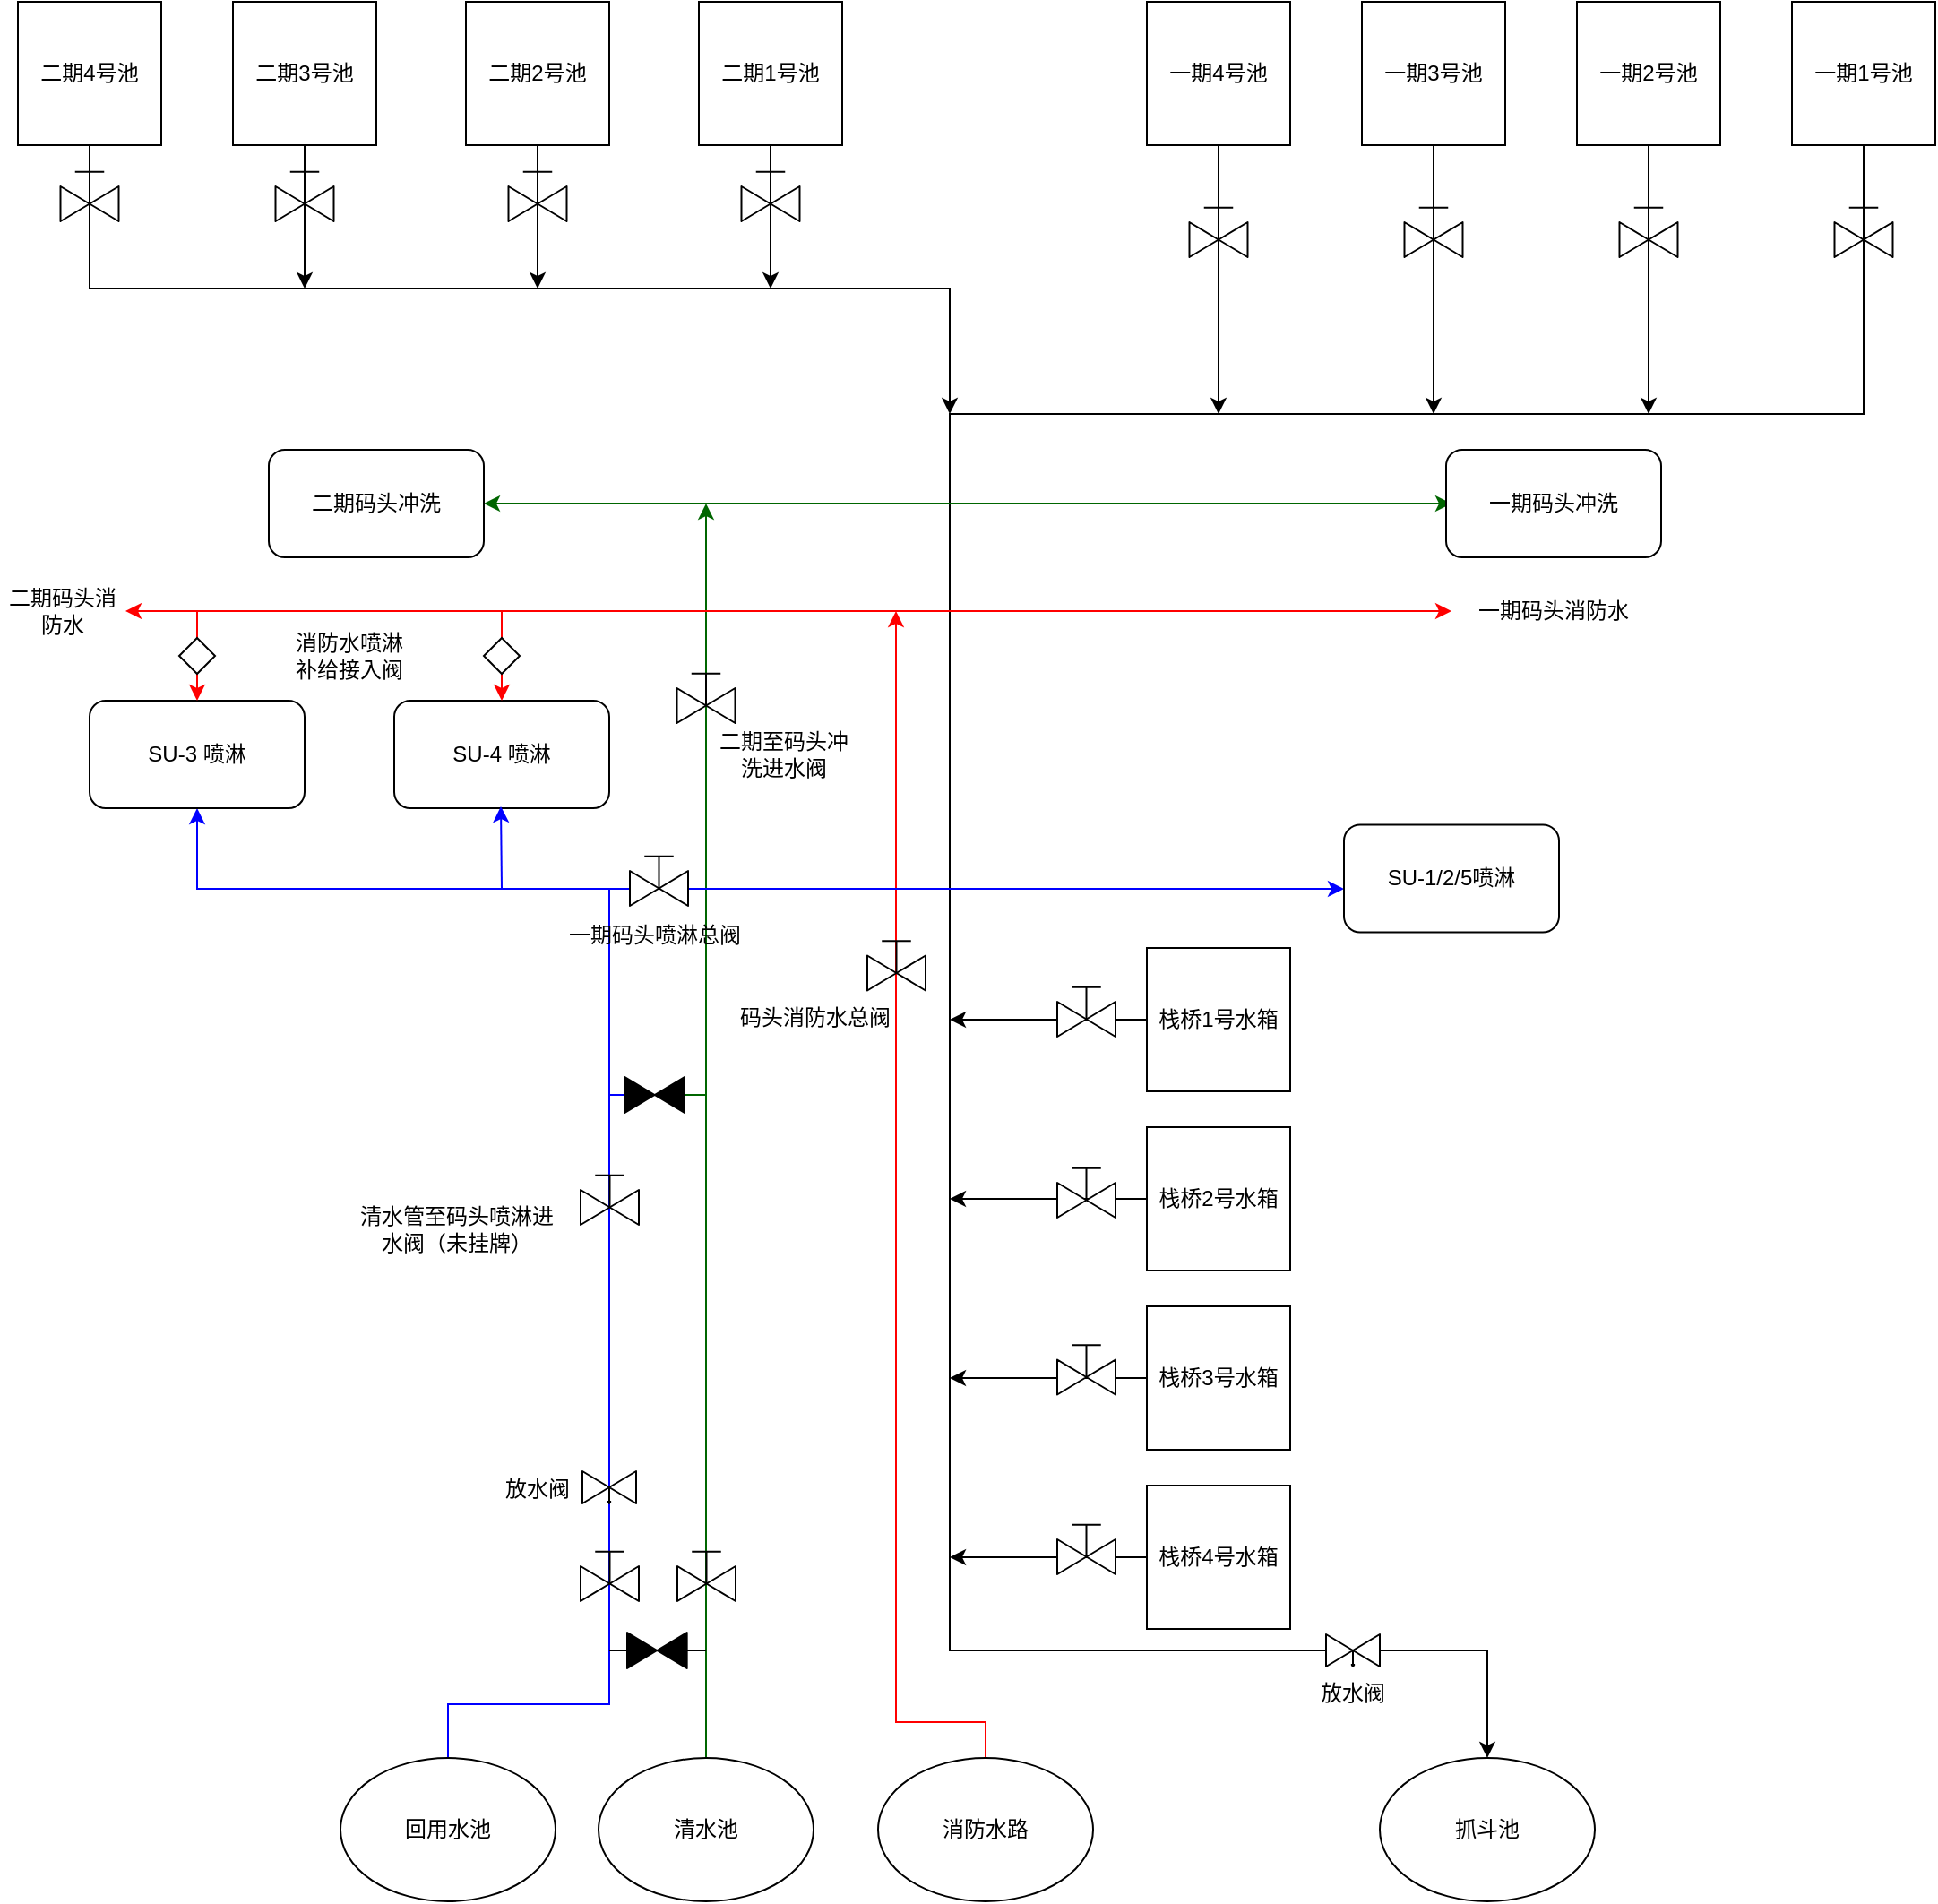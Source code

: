 <mxfile version="28.2.8">
  <diagram name="第 1 页" id="Vo9ke3K91HJbA7d8iazE">
    <mxGraphModel dx="1426" dy="785" grid="1" gridSize="10" guides="1" tooltips="1" connect="1" arrows="1" fold="1" page="1" pageScale="1" pageWidth="827" pageHeight="1169" math="0" shadow="0">
      <root>
        <mxCell id="0" />
        <mxCell id="1" parent="0" />
        <mxCell id="e1IWsJbD3PkFRO-2CS9D-8" style="edgeStyle=orthogonalEdgeStyle;rounded=0;orthogonalLoop=1;jettySize=auto;html=1;exitX=0.5;exitY=1;exitDx=0;exitDy=0;" parent="1" source="DEbx3k-RBi02xQSLn_eW-2" edge="1">
          <mxGeometry relative="1" as="geometry">
            <mxPoint x="550" y="250" as="targetPoint" />
            <Array as="points">
              <mxPoint x="70" y="180" />
              <mxPoint x="550" y="180" />
            </Array>
          </mxGeometry>
        </mxCell>
        <mxCell id="DEbx3k-RBi02xQSLn_eW-2" value="二期4号池" style="whiteSpace=wrap;html=1;aspect=fixed;" parent="1" vertex="1">
          <mxGeometry x="30" y="20" width="80" height="80" as="geometry" />
        </mxCell>
        <mxCell id="e1IWsJbD3PkFRO-2CS9D-9" style="edgeStyle=orthogonalEdgeStyle;rounded=0;orthogonalLoop=1;jettySize=auto;html=1;exitX=0.5;exitY=1;exitDx=0;exitDy=0;" parent="1" source="e1IWsJbD3PkFRO-2CS9D-1" edge="1">
          <mxGeometry relative="1" as="geometry">
            <mxPoint x="190" y="180" as="targetPoint" />
          </mxGeometry>
        </mxCell>
        <mxCell id="e1IWsJbD3PkFRO-2CS9D-1" value="二期3号池" style="whiteSpace=wrap;html=1;aspect=fixed;" parent="1" vertex="1">
          <mxGeometry x="150" y="20" width="80" height="80" as="geometry" />
        </mxCell>
        <mxCell id="e1IWsJbD3PkFRO-2CS9D-10" style="edgeStyle=orthogonalEdgeStyle;rounded=0;orthogonalLoop=1;jettySize=auto;html=1;exitX=0.5;exitY=1;exitDx=0;exitDy=0;" parent="1" source="e1IWsJbD3PkFRO-2CS9D-2" edge="1">
          <mxGeometry relative="1" as="geometry">
            <mxPoint x="320" y="180" as="targetPoint" />
          </mxGeometry>
        </mxCell>
        <mxCell id="e1IWsJbD3PkFRO-2CS9D-2" value="二期2号池" style="whiteSpace=wrap;html=1;aspect=fixed;" parent="1" vertex="1">
          <mxGeometry x="280" y="20" width="80" height="80" as="geometry" />
        </mxCell>
        <mxCell id="e1IWsJbD3PkFRO-2CS9D-11" style="edgeStyle=orthogonalEdgeStyle;rounded=0;orthogonalLoop=1;jettySize=auto;html=1;exitX=0.5;exitY=1;exitDx=0;exitDy=0;" parent="1" source="e1IWsJbD3PkFRO-2CS9D-3" edge="1">
          <mxGeometry relative="1" as="geometry">
            <mxPoint x="450" y="180" as="targetPoint" />
          </mxGeometry>
        </mxCell>
        <mxCell id="e1IWsJbD3PkFRO-2CS9D-3" value="二期1号池" style="whiteSpace=wrap;html=1;aspect=fixed;" parent="1" vertex="1">
          <mxGeometry x="410" y="20" width="80" height="80" as="geometry" />
        </mxCell>
        <mxCell id="e1IWsJbD3PkFRO-2CS9D-15" style="edgeStyle=orthogonalEdgeStyle;rounded=0;orthogonalLoop=1;jettySize=auto;html=1;exitX=0.5;exitY=1;exitDx=0;exitDy=0;" parent="1" source="e1IWsJbD3PkFRO-2CS9D-4" edge="1">
          <mxGeometry relative="1" as="geometry">
            <mxPoint x="700" y="250" as="targetPoint" />
          </mxGeometry>
        </mxCell>
        <mxCell id="e1IWsJbD3PkFRO-2CS9D-4" value="一期4号池" style="whiteSpace=wrap;html=1;aspect=fixed;" parent="1" vertex="1">
          <mxGeometry x="660" y="20" width="80" height="80" as="geometry" />
        </mxCell>
        <mxCell id="e1IWsJbD3PkFRO-2CS9D-14" style="edgeStyle=orthogonalEdgeStyle;rounded=0;orthogonalLoop=1;jettySize=auto;html=1;exitX=0.5;exitY=1;exitDx=0;exitDy=0;" parent="1" source="e1IWsJbD3PkFRO-2CS9D-5" edge="1">
          <mxGeometry relative="1" as="geometry">
            <mxPoint x="820" y="250" as="targetPoint" />
          </mxGeometry>
        </mxCell>
        <mxCell id="e1IWsJbD3PkFRO-2CS9D-5" value="一期3号池" style="whiteSpace=wrap;html=1;aspect=fixed;" parent="1" vertex="1">
          <mxGeometry x="780" y="20" width="80" height="80" as="geometry" />
        </mxCell>
        <mxCell id="e1IWsJbD3PkFRO-2CS9D-13" style="edgeStyle=orthogonalEdgeStyle;rounded=0;orthogonalLoop=1;jettySize=auto;html=1;exitX=0.5;exitY=1;exitDx=0;exitDy=0;" parent="1" source="e1IWsJbD3PkFRO-2CS9D-6" edge="1">
          <mxGeometry relative="1" as="geometry">
            <mxPoint x="940" y="250" as="targetPoint" />
          </mxGeometry>
        </mxCell>
        <mxCell id="e1IWsJbD3PkFRO-2CS9D-6" value="一期2号池" style="whiteSpace=wrap;html=1;aspect=fixed;" parent="1" vertex="1">
          <mxGeometry x="900" y="20" width="80" height="80" as="geometry" />
        </mxCell>
        <mxCell id="e1IWsJbD3PkFRO-2CS9D-12" style="edgeStyle=orthogonalEdgeStyle;rounded=0;orthogonalLoop=1;jettySize=auto;html=1;exitX=0.5;exitY=1;exitDx=0;exitDy=0;entryX=0.5;entryY=0;entryDx=0;entryDy=0;" parent="1" source="e1IWsJbD3PkFRO-2CS9D-7" target="e1IWsJbD3PkFRO-2CS9D-34" edge="1">
          <mxGeometry relative="1" as="geometry">
            <mxPoint x="550" y="930" as="targetPoint" />
            <Array as="points">
              <mxPoint x="1060" y="250" />
              <mxPoint x="550" y="250" />
              <mxPoint x="550" y="940" />
            </Array>
          </mxGeometry>
        </mxCell>
        <mxCell id="e1IWsJbD3PkFRO-2CS9D-7" value="一期1号池" style="whiteSpace=wrap;html=1;aspect=fixed;" parent="1" vertex="1">
          <mxGeometry x="1020" y="20" width="80" height="80" as="geometry" />
        </mxCell>
        <mxCell id="z3MOTtcASEHOVmJNfBGM-7" style="edgeStyle=orthogonalEdgeStyle;rounded=0;orthogonalLoop=1;jettySize=auto;html=1;entryX=0.5;entryY=1;entryDx=0;entryDy=0;strokeColor=#0000FF;" parent="1" target="z3MOTtcASEHOVmJNfBGM-2" edge="1">
          <mxGeometry relative="1" as="geometry">
            <Array as="points">
              <mxPoint x="270" y="970" />
              <mxPoint x="360" y="970" />
              <mxPoint x="360" y="515" />
              <mxPoint x="130" y="515" />
            </Array>
            <mxPoint x="270" y="1000" as="sourcePoint" />
          </mxGeometry>
        </mxCell>
        <mxCell id="e1IWsJbD3PkFRO-2CS9D-16" value="回用水池" style="ellipse;whiteSpace=wrap;html=1;" parent="1" vertex="1">
          <mxGeometry x="210" y="1000" width="120" height="80" as="geometry" />
        </mxCell>
        <mxCell id="z3MOTtcASEHOVmJNfBGM-8" style="edgeStyle=orthogonalEdgeStyle;rounded=0;orthogonalLoop=1;jettySize=auto;html=1;exitX=0.5;exitY=0;exitDx=0;exitDy=0;strokeColor=#006600;" parent="1" source="e1IWsJbD3PkFRO-2CS9D-17" edge="1">
          <mxGeometry relative="1" as="geometry">
            <mxPoint x="414" y="300" as="targetPoint" />
          </mxGeometry>
        </mxCell>
        <mxCell id="e1IWsJbD3PkFRO-2CS9D-17" value="清水池" style="ellipse;whiteSpace=wrap;html=1;" parent="1" vertex="1">
          <mxGeometry x="354" y="1000" width="120" height="80" as="geometry" />
        </mxCell>
        <mxCell id="e1IWsJbD3PkFRO-2CS9D-33" style="edgeStyle=orthogonalEdgeStyle;rounded=0;orthogonalLoop=1;jettySize=auto;html=1;exitX=0;exitY=0.5;exitDx=0;exitDy=0;" parent="1" source="e1IWsJbD3PkFRO-2CS9D-18" edge="1">
          <mxGeometry relative="1" as="geometry">
            <mxPoint x="550" y="888" as="targetPoint" />
          </mxGeometry>
        </mxCell>
        <mxCell id="e1IWsJbD3PkFRO-2CS9D-18" value="栈桥4号水箱" style="whiteSpace=wrap;html=1;aspect=fixed;" parent="1" vertex="1">
          <mxGeometry x="660" y="848" width="80" height="80" as="geometry" />
        </mxCell>
        <mxCell id="e1IWsJbD3PkFRO-2CS9D-31" style="edgeStyle=orthogonalEdgeStyle;rounded=0;orthogonalLoop=1;jettySize=auto;html=1;exitX=0;exitY=0.5;exitDx=0;exitDy=0;" parent="1" source="e1IWsJbD3PkFRO-2CS9D-21" edge="1">
          <mxGeometry relative="1" as="geometry">
            <mxPoint x="550" y="688" as="targetPoint" />
          </mxGeometry>
        </mxCell>
        <mxCell id="e1IWsJbD3PkFRO-2CS9D-21" value="栈桥2号水箱" style="whiteSpace=wrap;html=1;aspect=fixed;" parent="1" vertex="1">
          <mxGeometry x="660" y="648" width="80" height="80" as="geometry" />
        </mxCell>
        <mxCell id="e1IWsJbD3PkFRO-2CS9D-30" style="edgeStyle=orthogonalEdgeStyle;rounded=0;orthogonalLoop=1;jettySize=auto;html=1;exitX=0;exitY=0.5;exitDx=0;exitDy=0;" parent="1" source="e1IWsJbD3PkFRO-2CS9D-26" edge="1">
          <mxGeometry relative="1" as="geometry">
            <mxPoint x="550" y="588" as="targetPoint" />
          </mxGeometry>
        </mxCell>
        <mxCell id="e1IWsJbD3PkFRO-2CS9D-26" value="栈桥1号水箱" style="whiteSpace=wrap;html=1;aspect=fixed;" parent="1" vertex="1">
          <mxGeometry x="660" y="548" width="80" height="80" as="geometry" />
        </mxCell>
        <mxCell id="e1IWsJbD3PkFRO-2CS9D-32" style="edgeStyle=orthogonalEdgeStyle;rounded=0;orthogonalLoop=1;jettySize=auto;html=1;exitX=0;exitY=0.5;exitDx=0;exitDy=0;" parent="1" source="e1IWsJbD3PkFRO-2CS9D-27" edge="1">
          <mxGeometry relative="1" as="geometry">
            <mxPoint x="550" y="788" as="targetPoint" />
          </mxGeometry>
        </mxCell>
        <mxCell id="e1IWsJbD3PkFRO-2CS9D-27" value="栈桥3号水箱" style="whiteSpace=wrap;html=1;aspect=fixed;" parent="1" vertex="1">
          <mxGeometry x="660" y="748" width="80" height="80" as="geometry" />
        </mxCell>
        <mxCell id="e1IWsJbD3PkFRO-2CS9D-34" value="抓斗池" style="ellipse;whiteSpace=wrap;html=1;" parent="1" vertex="1">
          <mxGeometry x="790" y="1000" width="120" height="80" as="geometry" />
        </mxCell>
        <mxCell id="z3MOTtcASEHOVmJNfBGM-2" value="SU-3 喷淋" style="rounded=1;whiteSpace=wrap;html=1;" parent="1" vertex="1">
          <mxGeometry x="70" y="410" width="120" height="60" as="geometry" />
        </mxCell>
        <mxCell id="z3MOTtcASEHOVmJNfBGM-3" value="SU-4 喷淋" style="rounded=1;whiteSpace=wrap;html=1;" parent="1" vertex="1">
          <mxGeometry x="240" y="410" width="120" height="60" as="geometry" />
        </mxCell>
        <mxCell id="z3MOTtcASEHOVmJNfBGM-4" value="" style="endArrow=classic;html=1;rounded=0;entryX=0.5;entryY=1;entryDx=0;entryDy=0;strokeColor=#0000FF;" parent="1" edge="1">
          <mxGeometry width="50" height="50" relative="1" as="geometry">
            <mxPoint x="300" y="515" as="sourcePoint" />
            <mxPoint x="299.5" y="469" as="targetPoint" />
          </mxGeometry>
        </mxCell>
        <mxCell id="z3MOTtcASEHOVmJNfBGM-9" value="" style="endArrow=none;html=1;rounded=0;strokeColor=#0000FF;" parent="1" source="2-IeezzNG0sbmpi-8emS-7" edge="1">
          <mxGeometry width="50" height="50" relative="1" as="geometry">
            <mxPoint x="414" y="470" as="sourcePoint" />
            <mxPoint x="360" y="630" as="targetPoint" />
          </mxGeometry>
        </mxCell>
        <mxCell id="2-IeezzNG0sbmpi-8emS-2" style="edgeStyle=orthogonalEdgeStyle;rounded=0;orthogonalLoop=1;jettySize=auto;html=1;exitX=0.5;exitY=0;exitDx=0;exitDy=0;strokeColor=#FF0000;" parent="1" source="2-IeezzNG0sbmpi-8emS-1" edge="1">
          <mxGeometry relative="1" as="geometry">
            <mxPoint x="520" y="360" as="targetPoint" />
            <Array as="points">
              <mxPoint x="570" y="980" />
              <mxPoint x="520" y="980" />
              <mxPoint x="520" y="360" />
            </Array>
          </mxGeometry>
        </mxCell>
        <mxCell id="2-IeezzNG0sbmpi-8emS-1" value="消防水路" style="ellipse;whiteSpace=wrap;html=1;" parent="1" vertex="1">
          <mxGeometry x="510" y="1000" width="120" height="80" as="geometry" />
        </mxCell>
        <mxCell id="2-IeezzNG0sbmpi-8emS-3" value="" style="endArrow=none;html=1;rounded=0;" parent="1" source="2-IeezzNG0sbmpi-8emS-9" edge="1">
          <mxGeometry width="50" height="50" relative="1" as="geometry">
            <mxPoint x="414" y="940" as="sourcePoint" />
            <mxPoint x="360" y="940" as="targetPoint" />
          </mxGeometry>
        </mxCell>
        <mxCell id="2-IeezzNG0sbmpi-8emS-5" value="" style="verticalLabelPosition=bottom;align=center;html=1;verticalAlign=top;pointerEvents=1;dashed=0;shape=mxgraph.pid2valves.valve;valveType=gate;actuator=man" parent="1" vertex="1">
          <mxGeometry x="344" y="670" width="32.5" height="32.5" as="geometry" />
        </mxCell>
        <mxCell id="2-IeezzNG0sbmpi-8emS-8" value="" style="endArrow=none;html=1;rounded=0;strokeColor=#006600;" parent="1" target="2-IeezzNG0sbmpi-8emS-7" edge="1">
          <mxGeometry width="50" height="50" relative="1" as="geometry">
            <mxPoint x="414" y="630" as="sourcePoint" />
            <mxPoint x="360" y="470" as="targetPoint" />
          </mxGeometry>
        </mxCell>
        <mxCell id="2-IeezzNG0sbmpi-8emS-7" value="" style="verticalLabelPosition=bottom;align=center;html=1;verticalAlign=top;pointerEvents=1;dashed=0;shape=mxgraph.pid2valves.valve;valveType=gate;defState=closed" parent="1" vertex="1">
          <mxGeometry x="368.67" y="620" width="33.33" height="20" as="geometry" />
        </mxCell>
        <mxCell id="2-IeezzNG0sbmpi-8emS-10" value="" style="endArrow=none;html=1;rounded=0;" parent="1" target="2-IeezzNG0sbmpi-8emS-9" edge="1">
          <mxGeometry width="50" height="50" relative="1" as="geometry">
            <mxPoint x="414" y="940" as="sourcePoint" />
            <mxPoint x="360" y="940" as="targetPoint" />
          </mxGeometry>
        </mxCell>
        <mxCell id="2-IeezzNG0sbmpi-8emS-9" value="" style="verticalLabelPosition=bottom;align=center;html=1;verticalAlign=top;pointerEvents=1;dashed=0;shape=mxgraph.pid2valves.valve;valveType=gate;defState=closed" parent="1" vertex="1">
          <mxGeometry x="370" y="930" width="33.33" height="20" as="geometry" />
        </mxCell>
        <mxCell id="2-IeezzNG0sbmpi-8emS-11" value="" style="verticalLabelPosition=bottom;align=center;html=1;verticalAlign=top;pointerEvents=1;dashed=0;shape=mxgraph.pid2valves.valve;valveType=gate;actuator=man" parent="1" vertex="1">
          <mxGeometry x="397.75" y="390" width="32.5" height="32.5" as="geometry" />
        </mxCell>
        <mxCell id="2-IeezzNG0sbmpi-8emS-12" value="" style="endArrow=classic;startArrow=classic;html=1;rounded=0;strokeColor=#006600;" parent="1" edge="1">
          <mxGeometry width="50" height="50" relative="1" as="geometry">
            <mxPoint x="290" y="300" as="sourcePoint" />
            <mxPoint x="830" y="300" as="targetPoint" />
          </mxGeometry>
        </mxCell>
        <mxCell id="2-IeezzNG0sbmpi-8emS-13" value="二期码头冲洗" style="rounded=1;whiteSpace=wrap;html=1;" parent="1" vertex="1">
          <mxGeometry x="170" y="270" width="120" height="60" as="geometry" />
        </mxCell>
        <mxCell id="2-IeezzNG0sbmpi-8emS-14" value="" style="endArrow=classic;html=1;rounded=0;strokeColor=#0000FF;" parent="1" edge="1">
          <mxGeometry width="50" height="50" relative="1" as="geometry">
            <mxPoint x="360" y="515" as="sourcePoint" />
            <mxPoint x="770" y="515" as="targetPoint" />
          </mxGeometry>
        </mxCell>
        <mxCell id="2-IeezzNG0sbmpi-8emS-15" value="" style="verticalLabelPosition=bottom;align=center;html=1;verticalAlign=top;pointerEvents=1;dashed=0;shape=mxgraph.pid2valves.valve;valveType=gate;actuator=man" parent="1" vertex="1">
          <mxGeometry x="371.5" y="492" width="32.5" height="32.5" as="geometry" />
        </mxCell>
        <mxCell id="2-IeezzNG0sbmpi-8emS-17" value="一期码头冲洗" style="rounded=1;whiteSpace=wrap;html=1;" parent="1" vertex="1">
          <mxGeometry x="827" y="270" width="120" height="60" as="geometry" />
        </mxCell>
        <mxCell id="2-IeezzNG0sbmpi-8emS-18" value="" style="verticalLabelPosition=bottom;align=center;html=1;verticalAlign=top;pointerEvents=1;dashed=0;shape=mxgraph.pid2valves.valve;valveType=gate;actuator=man" parent="1" vertex="1">
          <mxGeometry x="344" y="880" width="32.5" height="32.5" as="geometry" />
        </mxCell>
        <mxCell id="2-IeezzNG0sbmpi-8emS-19" value="" style="verticalLabelPosition=bottom;align=center;html=1;verticalAlign=top;pointerEvents=1;dashed=0;shape=mxgraph.pid2valves.valve;valveType=gate;actuator=man" parent="1" vertex="1">
          <mxGeometry x="398" y="880" width="32.5" height="32.5" as="geometry" />
        </mxCell>
        <mxCell id="2-IeezzNG0sbmpi-8emS-20" value="清水管至码头喷淋进水阀（未挂牌）" style="text;html=1;whiteSpace=wrap;strokeColor=none;fillColor=none;align=center;verticalAlign=middle;rounded=0;" parent="1" vertex="1">
          <mxGeometry x="220" y="680" width="110" height="50" as="geometry" />
        </mxCell>
        <mxCell id="2-IeezzNG0sbmpi-8emS-22" value="二期至码头冲洗进水阀" style="text;html=1;whiteSpace=wrap;strokeColor=none;fillColor=none;align=center;verticalAlign=middle;rounded=0;" parent="1" vertex="1">
          <mxGeometry x="420" y="425" width="74.75" height="30" as="geometry" />
        </mxCell>
        <mxCell id="2-IeezzNG0sbmpi-8emS-23" value="一期码头喷淋总阀" style="text;html=1;whiteSpace=wrap;strokeColor=none;fillColor=none;align=center;verticalAlign=middle;rounded=0;" parent="1" vertex="1">
          <mxGeometry x="332" y="525.5" width="106.67" height="30" as="geometry" />
        </mxCell>
        <mxCell id="2-IeezzNG0sbmpi-8emS-24" value="SU-1/2/5喷淋" style="rounded=1;whiteSpace=wrap;html=1;" parent="1" vertex="1">
          <mxGeometry x="770" y="479.25" width="120" height="60" as="geometry" />
        </mxCell>
        <mxCell id="2-IeezzNG0sbmpi-8emS-26" value="" style="endArrow=classic;startArrow=classic;html=1;rounded=0;exitX=0.5;exitY=0;exitDx=0;exitDy=0;strokeColor=#FF0000;" parent="1" source="z3MOTtcASEHOVmJNfBGM-2" edge="1">
          <mxGeometry width="50" height="50" relative="1" as="geometry">
            <mxPoint x="290" y="370" as="sourcePoint" />
            <mxPoint x="830" y="360" as="targetPoint" />
            <Array as="points">
              <mxPoint x="130" y="360" />
              <mxPoint x="300" y="360" />
            </Array>
          </mxGeometry>
        </mxCell>
        <mxCell id="2-IeezzNG0sbmpi-8emS-27" value="" style="endArrow=classic;html=1;rounded=0;entryX=0.5;entryY=0;entryDx=0;entryDy=0;strokeColor=#FF0000;" parent="1" target="z3MOTtcASEHOVmJNfBGM-3" edge="1">
          <mxGeometry width="50" height="50" relative="1" as="geometry">
            <mxPoint x="300" y="360" as="sourcePoint" />
            <mxPoint x="320" y="360" as="targetPoint" />
          </mxGeometry>
        </mxCell>
        <mxCell id="2-IeezzNG0sbmpi-8emS-29" value="" style="rhombus;whiteSpace=wrap;html=1;" parent="1" vertex="1">
          <mxGeometry x="120" y="375" width="20" height="20" as="geometry" />
        </mxCell>
        <mxCell id="2-IeezzNG0sbmpi-8emS-32" value="消防水喷淋补给接入阀" style="text;html=1;whiteSpace=wrap;strokeColor=none;fillColor=none;align=center;verticalAlign=middle;rounded=0;" parent="1" vertex="1">
          <mxGeometry x="180" y="370" width="70" height="30" as="geometry" />
        </mxCell>
        <mxCell id="2-IeezzNG0sbmpi-8emS-33" value="" style="rhombus;whiteSpace=wrap;html=1;" parent="1" vertex="1">
          <mxGeometry x="290" y="375" width="20" height="20" as="geometry" />
        </mxCell>
        <mxCell id="2-IeezzNG0sbmpi-8emS-35" value="" style="endArrow=classic;html=1;rounded=0;strokeColor=#FF0000;" parent="1" edge="1">
          <mxGeometry width="50" height="50" relative="1" as="geometry">
            <mxPoint x="130" y="360" as="sourcePoint" />
            <mxPoint x="90" y="360" as="targetPoint" />
          </mxGeometry>
        </mxCell>
        <mxCell id="2-IeezzNG0sbmpi-8emS-36" value="二期码头消防水" style="text;html=1;whiteSpace=wrap;strokeColor=none;fillColor=none;align=center;verticalAlign=middle;rounded=0;" parent="1" vertex="1">
          <mxGeometry x="20" y="345" width="70" height="30" as="geometry" />
        </mxCell>
        <mxCell id="2-IeezzNG0sbmpi-8emS-37" value="一期码头消防水" style="text;html=1;whiteSpace=wrap;strokeColor=none;fillColor=none;align=center;verticalAlign=middle;rounded=0;" parent="1" vertex="1">
          <mxGeometry x="842" y="345" width="90" height="30" as="geometry" />
        </mxCell>
        <mxCell id="wxtwEqQVHol0yxSho6Rz-1" value="" style="verticalLabelPosition=bottom;align=center;html=1;verticalAlign=top;pointerEvents=1;dashed=0;shape=mxgraph.pid2valves.valve;valveType=gate;actuator=man" vertex="1" parent="1">
          <mxGeometry x="53.75" y="110" width="32.5" height="32.5" as="geometry" />
        </mxCell>
        <mxCell id="wxtwEqQVHol0yxSho6Rz-2" value="" style="verticalLabelPosition=bottom;align=center;html=1;verticalAlign=top;pointerEvents=1;dashed=0;shape=mxgraph.pid2valves.valve;valveType=gate;actuator=man" vertex="1" parent="1">
          <mxGeometry x="173.75" y="110" width="32.5" height="32.5" as="geometry" />
        </mxCell>
        <mxCell id="wxtwEqQVHol0yxSho6Rz-3" value="" style="verticalLabelPosition=bottom;align=center;html=1;verticalAlign=top;pointerEvents=1;dashed=0;shape=mxgraph.pid2valves.valve;valveType=gate;actuator=man" vertex="1" parent="1">
          <mxGeometry x="303.75" y="110" width="32.5" height="32.5" as="geometry" />
        </mxCell>
        <mxCell id="wxtwEqQVHol0yxSho6Rz-4" value="" style="verticalLabelPosition=bottom;align=center;html=1;verticalAlign=top;pointerEvents=1;dashed=0;shape=mxgraph.pid2valves.valve;valveType=gate;actuator=man" vertex="1" parent="1">
          <mxGeometry x="433.75" y="110" width="32.5" height="32.5" as="geometry" />
        </mxCell>
        <mxCell id="wxtwEqQVHol0yxSho6Rz-5" value="" style="verticalLabelPosition=bottom;align=center;html=1;verticalAlign=top;pointerEvents=1;dashed=0;shape=mxgraph.pid2valves.valve;valveType=gate;actuator=man" vertex="1" parent="1">
          <mxGeometry x="683.75" y="130" width="32.5" height="32.5" as="geometry" />
        </mxCell>
        <mxCell id="wxtwEqQVHol0yxSho6Rz-6" value="" style="verticalLabelPosition=bottom;align=center;html=1;verticalAlign=top;pointerEvents=1;dashed=0;shape=mxgraph.pid2valves.valve;valveType=gate;actuator=man" vertex="1" parent="1">
          <mxGeometry x="803.75" y="130" width="32.5" height="32.5" as="geometry" />
        </mxCell>
        <mxCell id="wxtwEqQVHol0yxSho6Rz-7" value="" style="verticalLabelPosition=bottom;align=center;html=1;verticalAlign=top;pointerEvents=1;dashed=0;shape=mxgraph.pid2valves.valve;valveType=gate;actuator=man" vertex="1" parent="1">
          <mxGeometry x="923.75" y="130" width="32.5" height="32.5" as="geometry" />
        </mxCell>
        <mxCell id="wxtwEqQVHol0yxSho6Rz-8" value="" style="verticalLabelPosition=bottom;align=center;html=1;verticalAlign=top;pointerEvents=1;dashed=0;shape=mxgraph.pid2valves.valve;valveType=gate;actuator=man" vertex="1" parent="1">
          <mxGeometry x="1043.75" y="130" width="32.5" height="32.5" as="geometry" />
        </mxCell>
        <mxCell id="wxtwEqQVHol0yxSho6Rz-9" value="" style="verticalLabelPosition=bottom;align=center;html=1;verticalAlign=top;pointerEvents=1;dashed=0;shape=mxgraph.pid2valves.valve;valveType=gate;actuator=man" vertex="1" parent="1">
          <mxGeometry x="610" y="565" width="32.5" height="32.5" as="geometry" />
        </mxCell>
        <mxCell id="wxtwEqQVHol0yxSho6Rz-10" value="" style="verticalLabelPosition=bottom;align=center;html=1;verticalAlign=top;pointerEvents=1;dashed=0;shape=mxgraph.pid2valves.valve;valveType=gate;actuator=man" vertex="1" parent="1">
          <mxGeometry x="610" y="666" width="32.5" height="32.5" as="geometry" />
        </mxCell>
        <mxCell id="wxtwEqQVHol0yxSho6Rz-11" value="" style="verticalLabelPosition=bottom;align=center;html=1;verticalAlign=top;pointerEvents=1;dashed=0;shape=mxgraph.pid2valves.valve;valveType=gate;actuator=man" vertex="1" parent="1">
          <mxGeometry x="610" y="764.75" width="32.5" height="32.5" as="geometry" />
        </mxCell>
        <mxCell id="wxtwEqQVHol0yxSho6Rz-12" value="" style="verticalLabelPosition=bottom;align=center;html=1;verticalAlign=top;pointerEvents=1;dashed=0;shape=mxgraph.pid2valves.valve;valveType=gate;actuator=man" vertex="1" parent="1">
          <mxGeometry x="610" y="865" width="32.5" height="32.5" as="geometry" />
        </mxCell>
        <mxCell id="wxtwEqQVHol0yxSho6Rz-13" value="" style="verticalLabelPosition=bottom;align=center;html=1;verticalAlign=top;pointerEvents=1;dashed=0;shape=mxgraph.pid2valves.valve;valveType=gate;actuator=man" vertex="1" parent="1">
          <mxGeometry x="504" y="539.25" width="32.5" height="32.5" as="geometry" />
        </mxCell>
        <mxCell id="wxtwEqQVHol0yxSho6Rz-14" value="码头消防水总阀" style="text;html=1;whiteSpace=wrap;strokeColor=none;fillColor=none;align=center;verticalAlign=middle;rounded=0;" vertex="1" parent="1">
          <mxGeometry x="430.25" y="571.75" width="90" height="30" as="geometry" />
        </mxCell>
        <mxCell id="wxtwEqQVHol0yxSho6Rz-15" value="" style="verticalLabelPosition=bottom;align=center;html=1;verticalAlign=top;pointerEvents=1;dashed=0;shape=mxgraph.pid2valves.valve;valveType=selfDrain" vertex="1" parent="1">
          <mxGeometry x="345" y="840" width="30" height="18" as="geometry" />
        </mxCell>
        <mxCell id="wxtwEqQVHol0yxSho6Rz-17" value="" style="verticalLabelPosition=bottom;align=center;html=1;verticalAlign=top;pointerEvents=1;dashed=0;shape=mxgraph.pid2valves.valve;valveType=selfDrain" vertex="1" parent="1">
          <mxGeometry x="760" y="931" width="30" height="18" as="geometry" />
        </mxCell>
        <mxCell id="wxtwEqQVHol0yxSho6Rz-18" value="放水阀" style="text;html=1;whiteSpace=wrap;strokeColor=none;fillColor=none;align=center;verticalAlign=middle;rounded=0;" vertex="1" parent="1">
          <mxGeometry x="290" y="835" width="60" height="30" as="geometry" />
        </mxCell>
        <mxCell id="wxtwEqQVHol0yxSho6Rz-19" value="放水阀" style="text;html=1;whiteSpace=wrap;strokeColor=none;fillColor=none;align=center;verticalAlign=middle;rounded=0;" vertex="1" parent="1">
          <mxGeometry x="745" y="949" width="60" height="30" as="geometry" />
        </mxCell>
      </root>
    </mxGraphModel>
  </diagram>
</mxfile>
